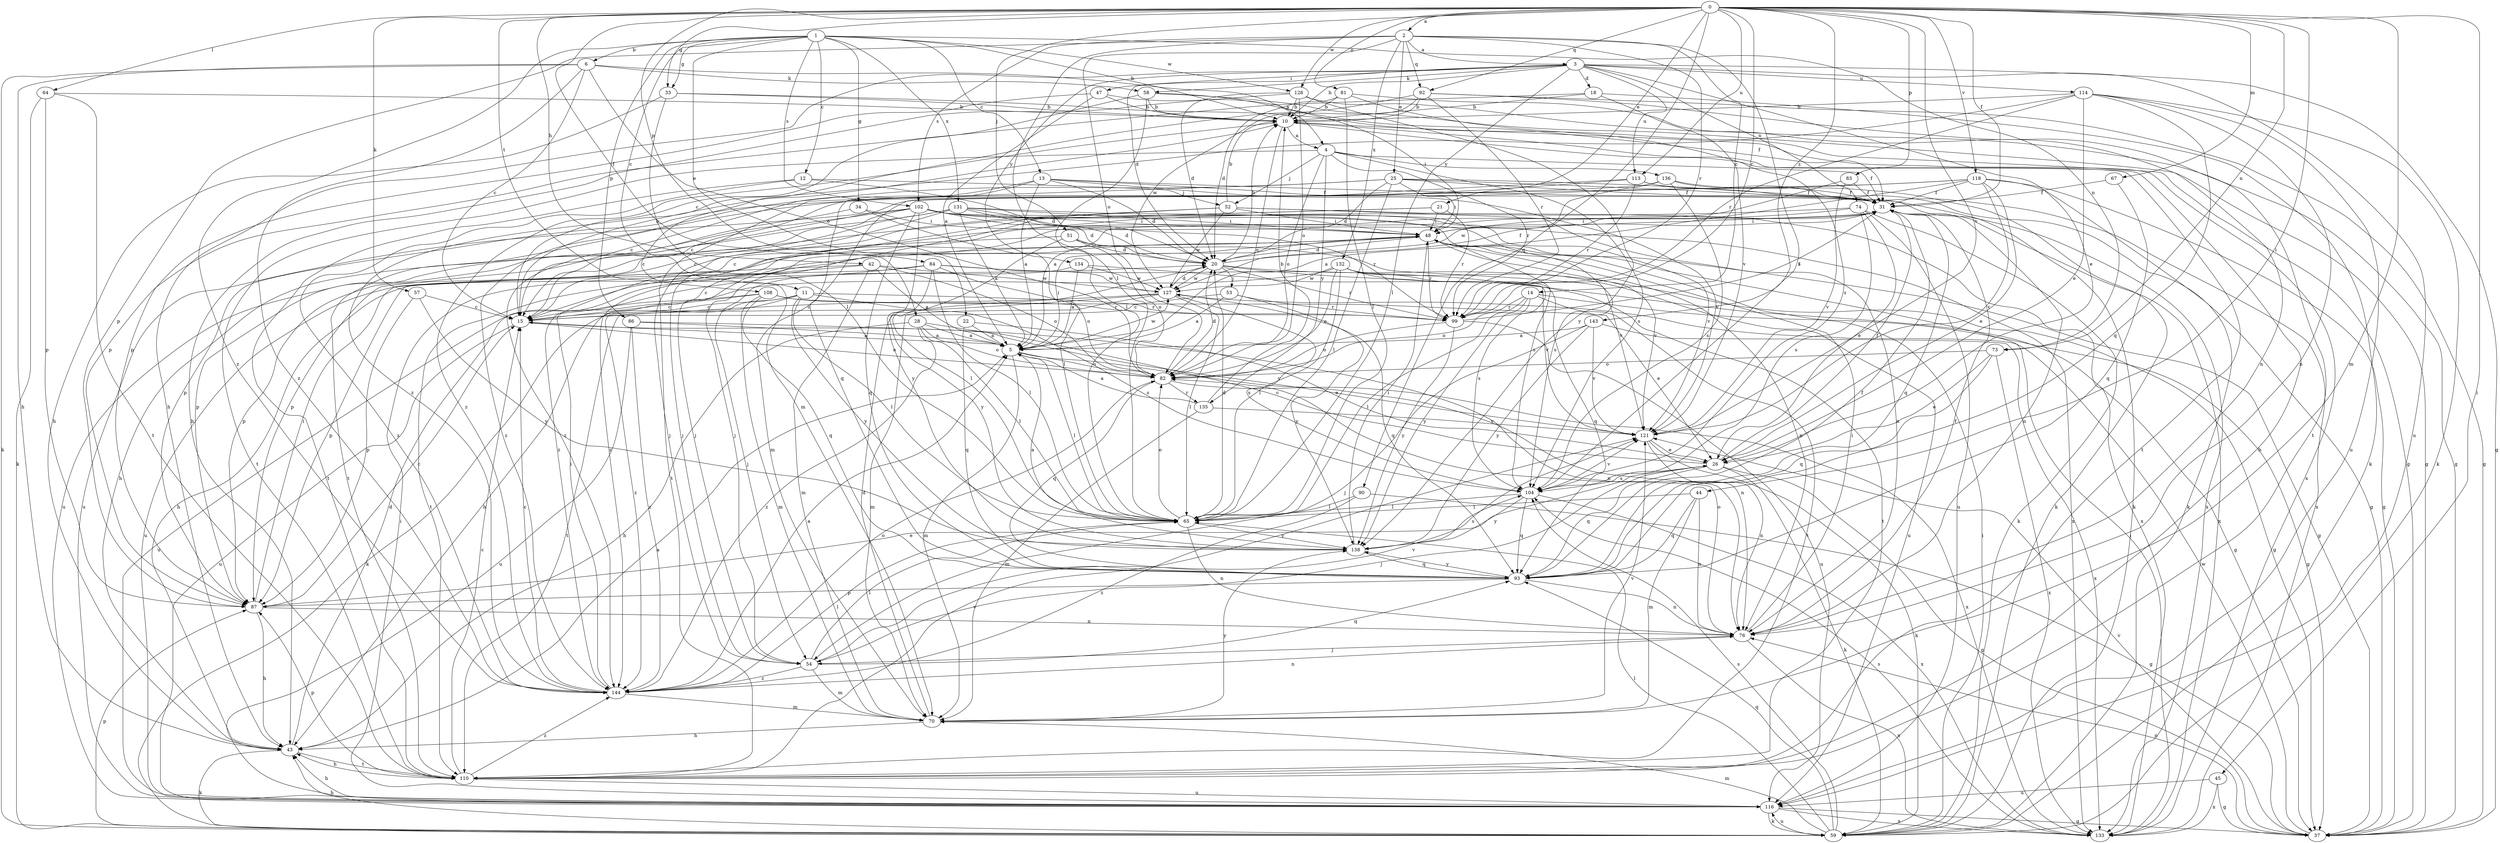 strict digraph  {
0;
1;
2;
3;
4;
5;
6;
10;
11;
12;
13;
14;
15;
18;
20;
21;
22;
25;
26;
28;
31;
33;
34;
37;
42;
43;
44;
45;
47;
48;
51;
52;
53;
54;
57;
58;
59;
64;
65;
67;
70;
73;
74;
76;
81;
82;
83;
84;
86;
87;
90;
92;
93;
99;
102;
104;
108;
110;
113;
114;
116;
118;
121;
126;
127;
131;
132;
133;
134;
135;
136;
138;
143;
144;
0 -> 2  [label=a];
0 -> 21  [label=e];
0 -> 28  [label=f];
0 -> 31  [label=f];
0 -> 33  [label=g];
0 -> 42  [label=h];
0 -> 44  [label=i];
0 -> 45  [label=i];
0 -> 51  [label=j];
0 -> 57  [label=k];
0 -> 64  [label=l];
0 -> 67  [label=m];
0 -> 70  [label=m];
0 -> 73  [label=n];
0 -> 81  [label=o];
0 -> 83  [label=p];
0 -> 84  [label=p];
0 -> 90  [label=q];
0 -> 92  [label=q];
0 -> 99  [label=r];
0 -> 108  [label=t];
0 -> 113  [label=u];
0 -> 118  [label=v];
0 -> 121  [label=v];
0 -> 126  [label=w];
0 -> 143  [label=z];
1 -> 6  [label=b];
1 -> 10  [label=b];
1 -> 11  [label=c];
1 -> 12  [label=c];
1 -> 13  [label=c];
1 -> 22  [label=e];
1 -> 33  [label=g];
1 -> 34  [label=g];
1 -> 73  [label=n];
1 -> 86  [label=p];
1 -> 102  [label=s];
1 -> 126  [label=w];
1 -> 131  [label=x];
1 -> 144  [label=z];
2 -> 3  [label=a];
2 -> 14  [label=c];
2 -> 25  [label=e];
2 -> 65  [label=l];
2 -> 82  [label=o];
2 -> 87  [label=p];
2 -> 92  [label=q];
2 -> 99  [label=r];
2 -> 102  [label=s];
2 -> 104  [label=s];
2 -> 132  [label=x];
3 -> 10  [label=b];
3 -> 18  [label=d];
3 -> 20  [label=d];
3 -> 26  [label=e];
3 -> 37  [label=g];
3 -> 43  [label=h];
3 -> 47  [label=i];
3 -> 58  [label=k];
3 -> 65  [label=l];
3 -> 74  [label=n];
3 -> 113  [label=u];
3 -> 114  [label=u];
3 -> 116  [label=u];
3 -> 134  [label=y];
4 -> 31  [label=f];
4 -> 52  [label=j];
4 -> 82  [label=o];
4 -> 99  [label=r];
4 -> 104  [label=s];
4 -> 110  [label=t];
4 -> 135  [label=y];
4 -> 136  [label=y];
5 -> 48  [label=i];
5 -> 65  [label=l];
5 -> 70  [label=m];
5 -> 76  [label=n];
5 -> 82  [label=o];
5 -> 127  [label=w];
6 -> 4  [label=a];
6 -> 15  [label=c];
6 -> 43  [label=h];
6 -> 58  [label=k];
6 -> 59  [label=k];
6 -> 82  [label=o];
6 -> 144  [label=z];
10 -> 4  [label=a];
10 -> 82  [label=o];
10 -> 110  [label=t];
10 -> 133  [label=x];
10 -> 144  [label=z];
11 -> 15  [label=c];
11 -> 59  [label=k];
11 -> 65  [label=l];
11 -> 99  [label=r];
11 -> 104  [label=s];
11 -> 138  [label=y];
11 -> 144  [label=z];
12 -> 20  [label=d];
12 -> 52  [label=j];
12 -> 110  [label=t];
12 -> 144  [label=z];
13 -> 5  [label=a];
13 -> 15  [label=c];
13 -> 20  [label=d];
13 -> 31  [label=f];
13 -> 93  [label=q];
13 -> 121  [label=v];
13 -> 133  [label=x];
14 -> 37  [label=g];
14 -> 65  [label=l];
14 -> 82  [label=o];
14 -> 99  [label=r];
14 -> 110  [label=t];
14 -> 138  [label=y];
15 -> 5  [label=a];
15 -> 10  [label=b];
15 -> 82  [label=o];
15 -> 116  [label=u];
18 -> 10  [label=b];
18 -> 59  [label=k];
18 -> 87  [label=p];
18 -> 121  [label=v];
20 -> 10  [label=b];
20 -> 31  [label=f];
20 -> 37  [label=g];
20 -> 53  [label=j];
20 -> 99  [label=r];
20 -> 121  [label=v];
20 -> 127  [label=w];
21 -> 48  [label=i];
21 -> 54  [label=j];
21 -> 87  [label=p];
21 -> 99  [label=r];
22 -> 5  [label=a];
22 -> 26  [label=e];
22 -> 93  [label=q];
25 -> 20  [label=d];
25 -> 31  [label=f];
25 -> 37  [label=g];
25 -> 48  [label=i];
25 -> 59  [label=k];
25 -> 65  [label=l];
25 -> 110  [label=t];
25 -> 144  [label=z];
26 -> 15  [label=c];
26 -> 31  [label=f];
26 -> 37  [label=g];
26 -> 54  [label=j];
26 -> 59  [label=k];
26 -> 93  [label=q];
26 -> 104  [label=s];
28 -> 5  [label=a];
28 -> 43  [label=h];
28 -> 65  [label=l];
28 -> 82  [label=o];
28 -> 121  [label=v];
28 -> 144  [label=z];
31 -> 48  [label=i];
31 -> 54  [label=j];
31 -> 76  [label=n];
31 -> 93  [label=q];
31 -> 133  [label=x];
31 -> 144  [label=z];
33 -> 10  [label=b];
33 -> 37  [label=g];
33 -> 43  [label=h];
33 -> 65  [label=l];
34 -> 48  [label=i];
34 -> 65  [label=l];
34 -> 87  [label=p];
37 -> 76  [label=n];
37 -> 121  [label=v];
37 -> 127  [label=w];
42 -> 5  [label=a];
42 -> 70  [label=m];
42 -> 82  [label=o];
42 -> 87  [label=p];
42 -> 116  [label=u];
42 -> 127  [label=w];
43 -> 5  [label=a];
43 -> 20  [label=d];
43 -> 59  [label=k];
43 -> 110  [label=t];
44 -> 65  [label=l];
44 -> 70  [label=m];
44 -> 76  [label=n];
44 -> 93  [label=q];
45 -> 37  [label=g];
45 -> 116  [label=u];
45 -> 133  [label=x];
47 -> 5  [label=a];
47 -> 10  [label=b];
47 -> 31  [label=f];
47 -> 87  [label=p];
48 -> 20  [label=d];
48 -> 37  [label=g];
48 -> 76  [label=n];
48 -> 99  [label=r];
48 -> 110  [label=t];
48 -> 121  [label=v];
51 -> 20  [label=d];
51 -> 65  [label=l];
51 -> 82  [label=o];
51 -> 87  [label=p];
51 -> 121  [label=v];
52 -> 10  [label=b];
52 -> 48  [label=i];
52 -> 54  [label=j];
52 -> 76  [label=n];
52 -> 127  [label=w];
52 -> 133  [label=x];
52 -> 144  [label=z];
53 -> 5  [label=a];
53 -> 15  [label=c];
53 -> 99  [label=r];
53 -> 138  [label=y];
54 -> 65  [label=l];
54 -> 70  [label=m];
54 -> 93  [label=q];
54 -> 121  [label=v];
54 -> 144  [label=z];
57 -> 15  [label=c];
57 -> 87  [label=p];
57 -> 138  [label=y];
58 -> 10  [label=b];
58 -> 15  [label=c];
58 -> 37  [label=g];
58 -> 48  [label=i];
58 -> 65  [label=l];
59 -> 43  [label=h];
59 -> 48  [label=i];
59 -> 65  [label=l];
59 -> 70  [label=m];
59 -> 87  [label=p];
59 -> 93  [label=q];
59 -> 104  [label=s];
59 -> 116  [label=u];
64 -> 10  [label=b];
64 -> 59  [label=k];
64 -> 87  [label=p];
64 -> 110  [label=t];
65 -> 20  [label=d];
65 -> 76  [label=n];
65 -> 82  [label=o];
65 -> 138  [label=y];
67 -> 31  [label=f];
67 -> 93  [label=q];
70 -> 20  [label=d];
70 -> 43  [label=h];
70 -> 121  [label=v];
70 -> 138  [label=y];
73 -> 26  [label=e];
73 -> 82  [label=o];
73 -> 93  [label=q];
73 -> 133  [label=x];
74 -> 15  [label=c];
74 -> 26  [label=e];
74 -> 48  [label=i];
74 -> 59  [label=k];
74 -> 104  [label=s];
74 -> 116  [label=u];
76 -> 31  [label=f];
76 -> 48  [label=i];
76 -> 54  [label=j];
76 -> 82  [label=o];
76 -> 133  [label=x];
81 -> 10  [label=b];
81 -> 20  [label=d];
81 -> 65  [label=l];
81 -> 76  [label=n];
81 -> 104  [label=s];
82 -> 20  [label=d];
82 -> 93  [label=q];
82 -> 133  [label=x];
82 -> 135  [label=r];
83 -> 5  [label=a];
83 -> 31  [label=f];
83 -> 121  [label=v];
84 -> 15  [label=c];
84 -> 37  [label=g];
84 -> 43  [label=h];
84 -> 65  [label=l];
84 -> 82  [label=o];
84 -> 127  [label=w];
84 -> 138  [label=y];
86 -> 5  [label=a];
86 -> 76  [label=n];
86 -> 116  [label=u];
86 -> 144  [label=z];
87 -> 15  [label=c];
87 -> 26  [label=e];
87 -> 43  [label=h];
87 -> 48  [label=i];
87 -> 76  [label=n];
90 -> 37  [label=g];
90 -> 65  [label=l];
90 -> 144  [label=z];
92 -> 10  [label=b];
92 -> 37  [label=g];
92 -> 70  [label=m];
92 -> 99  [label=r];
92 -> 110  [label=t];
92 -> 127  [label=w];
93 -> 31  [label=f];
93 -> 76  [label=n];
93 -> 87  [label=p];
93 -> 138  [label=y];
99 -> 31  [label=f];
99 -> 82  [label=o];
99 -> 116  [label=u];
99 -> 138  [label=y];
102 -> 15  [label=c];
102 -> 20  [label=d];
102 -> 43  [label=h];
102 -> 48  [label=i];
102 -> 93  [label=q];
102 -> 104  [label=s];
102 -> 116  [label=u];
102 -> 121  [label=v];
102 -> 133  [label=x];
102 -> 138  [label=y];
104 -> 65  [label=l];
104 -> 93  [label=q];
104 -> 121  [label=v];
104 -> 133  [label=x];
104 -> 138  [label=y];
108 -> 15  [label=c];
108 -> 26  [label=e];
108 -> 70  [label=m];
108 -> 93  [label=q];
108 -> 99  [label=r];
108 -> 116  [label=u];
110 -> 10  [label=b];
110 -> 15  [label=c];
110 -> 43  [label=h];
110 -> 87  [label=p];
110 -> 116  [label=u];
110 -> 121  [label=v];
110 -> 144  [label=z];
113 -> 15  [label=c];
113 -> 31  [label=f];
113 -> 70  [label=m];
113 -> 99  [label=r];
113 -> 133  [label=x];
114 -> 10  [label=b];
114 -> 26  [label=e];
114 -> 59  [label=k];
114 -> 76  [label=n];
114 -> 93  [label=q];
114 -> 99  [label=r];
114 -> 116  [label=u];
114 -> 144  [label=z];
116 -> 37  [label=g];
116 -> 43  [label=h];
116 -> 48  [label=i];
116 -> 59  [label=k];
116 -> 133  [label=x];
118 -> 5  [label=a];
118 -> 26  [label=e];
118 -> 31  [label=f];
118 -> 37  [label=g];
118 -> 59  [label=k];
118 -> 87  [label=p];
118 -> 121  [label=v];
118 -> 144  [label=z];
121 -> 26  [label=e];
121 -> 59  [label=k];
121 -> 76  [label=n];
126 -> 10  [label=b];
126 -> 20  [label=d];
126 -> 37  [label=g];
126 -> 43  [label=h];
126 -> 82  [label=o];
126 -> 138  [label=y];
127 -> 15  [label=c];
127 -> 20  [label=d];
127 -> 65  [label=l];
127 -> 70  [label=m];
127 -> 93  [label=q];
127 -> 104  [label=s];
127 -> 110  [label=t];
131 -> 5  [label=a];
131 -> 15  [label=c];
131 -> 20  [label=d];
131 -> 48  [label=i];
131 -> 54  [label=j];
131 -> 99  [label=r];
131 -> 104  [label=s];
131 -> 116  [label=u];
132 -> 43  [label=h];
132 -> 65  [label=l];
132 -> 82  [label=o];
132 -> 93  [label=q];
132 -> 104  [label=s];
132 -> 116  [label=u];
132 -> 127  [label=w];
133 -> 48  [label=i];
133 -> 104  [label=s];
134 -> 5  [label=a];
134 -> 54  [label=j];
134 -> 110  [label=t];
134 -> 127  [label=w];
135 -> 5  [label=a];
135 -> 10  [label=b];
135 -> 70  [label=m];
135 -> 121  [label=v];
136 -> 31  [label=f];
136 -> 59  [label=k];
136 -> 104  [label=s];
136 -> 110  [label=t];
136 -> 127  [label=w];
138 -> 5  [label=a];
138 -> 48  [label=i];
138 -> 93  [label=q];
138 -> 104  [label=s];
143 -> 5  [label=a];
143 -> 54  [label=j];
143 -> 121  [label=v];
143 -> 133  [label=x];
143 -> 138  [label=y];
144 -> 5  [label=a];
144 -> 15  [label=c];
144 -> 48  [label=i];
144 -> 65  [label=l];
144 -> 70  [label=m];
144 -> 76  [label=n];
144 -> 82  [label=o];
}
